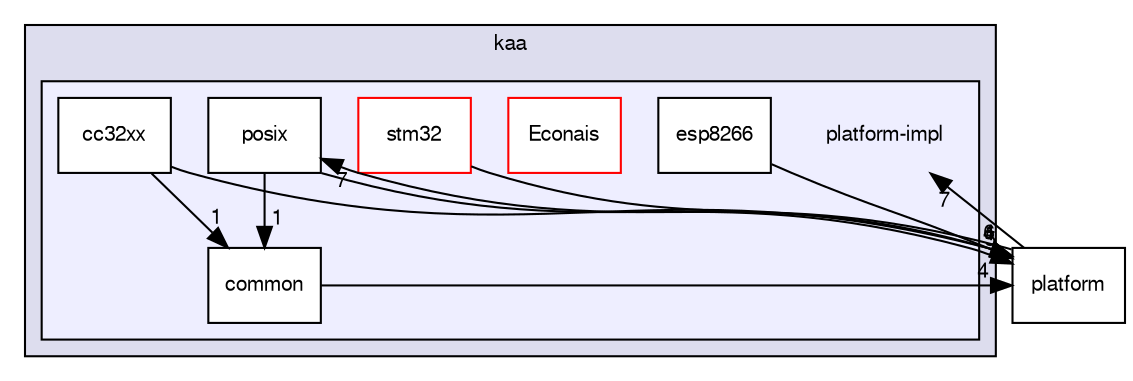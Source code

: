 digraph "/var/lib/jenkins/workspace/kaa_stable/client/client-multi/client-c/src/kaa/platform-impl" {
  bgcolor=transparent;
  compound=true
  node [ fontsize="10", fontname="FreeSans"];
  edge [ labelfontsize="10", labelfontname="FreeSans"];
  subgraph clusterdir_08cd018e1ae44a7fd9aa444acd113371 {
    graph [ bgcolor="#ddddee", pencolor="black", label="kaa" fontname="FreeSans", fontsize="10", URL="dir_08cd018e1ae44a7fd9aa444acd113371.html"]
  subgraph clusterdir_ac945a678f77578aa2e77d1814e34588 {
    graph [ bgcolor="#eeeeff", pencolor="black", label="" URL="dir_ac945a678f77578aa2e77d1814e34588.html"];
    dir_ac945a678f77578aa2e77d1814e34588 [shape=plaintext label="platform-impl"];
    dir_eaf508f6220077398b868e0893e13da8 [shape=box label="cc32xx" color="black" fillcolor="white" style="filled" URL="dir_eaf508f6220077398b868e0893e13da8.html"];
    dir_c1a062d963d328577fd7771bace96c24 [shape=box label="common" color="black" fillcolor="white" style="filled" URL="dir_c1a062d963d328577fd7771bace96c24.html"];
    dir_a5885ebe7da5fc6ed1a7106e0c18e20b [shape=box label="Econais" color="red" fillcolor="white" style="filled" URL="dir_a5885ebe7da5fc6ed1a7106e0c18e20b.html"];
    dir_51358c9056b69bc8f93fd0accc8fbefa [shape=box label="esp8266" color="black" fillcolor="white" style="filled" URL="dir_51358c9056b69bc8f93fd0accc8fbefa.html"];
    dir_d7219f6affb2950536525fd0bdc4ef34 [shape=box label="posix" color="black" fillcolor="white" style="filled" URL="dir_d7219f6affb2950536525fd0bdc4ef34.html"];
    dir_bc5fe47fb73b07df470a7178fc17d2f3 [shape=box label="stm32" color="red" fillcolor="white" style="filled" URL="dir_bc5fe47fb73b07df470a7178fc17d2f3.html"];
  }
  }
  dir_e23d472d76342075ad9c73af932db45b [shape=box label="platform" URL="dir_e23d472d76342075ad9c73af932db45b.html"];
  dir_e23d472d76342075ad9c73af932db45b->dir_d7219f6affb2950536525fd0bdc4ef34 [headlabel="7", labeldistance=1.5 headhref="dir_000012_000023.html"];
  dir_e23d472d76342075ad9c73af932db45b->dir_ac945a678f77578aa2e77d1814e34588 [headlabel="7", labeldistance=1.5 headhref="dir_000012_000017.html"];
  dir_bc5fe47fb73b07df470a7178fc17d2f3->dir_e23d472d76342075ad9c73af932db45b [headlabel="6", labeldistance=1.5 headhref="dir_000024_000012.html"];
  dir_d7219f6affb2950536525fd0bdc4ef34->dir_e23d472d76342075ad9c73af932db45b [headlabel="5", labeldistance=1.5 headhref="dir_000023_000012.html"];
  dir_d7219f6affb2950536525fd0bdc4ef34->dir_c1a062d963d328577fd7771bace96c24 [headlabel="1", labeldistance=1.5 headhref="dir_000023_000019.html"];
  dir_eaf508f6220077398b868e0893e13da8->dir_e23d472d76342075ad9c73af932db45b [headlabel="4", labeldistance=1.5 headhref="dir_000018_000012.html"];
  dir_eaf508f6220077398b868e0893e13da8->dir_c1a062d963d328577fd7771bace96c24 [headlabel="1", labeldistance=1.5 headhref="dir_000018_000019.html"];
  dir_51358c9056b69bc8f93fd0accc8fbefa->dir_e23d472d76342075ad9c73af932db45b [headlabel="1", labeldistance=1.5 headhref="dir_000022_000012.html"];
  dir_c1a062d963d328577fd7771bace96c24->dir_e23d472d76342075ad9c73af932db45b [headlabel="4", labeldistance=1.5 headhref="dir_000019_000012.html"];
}
